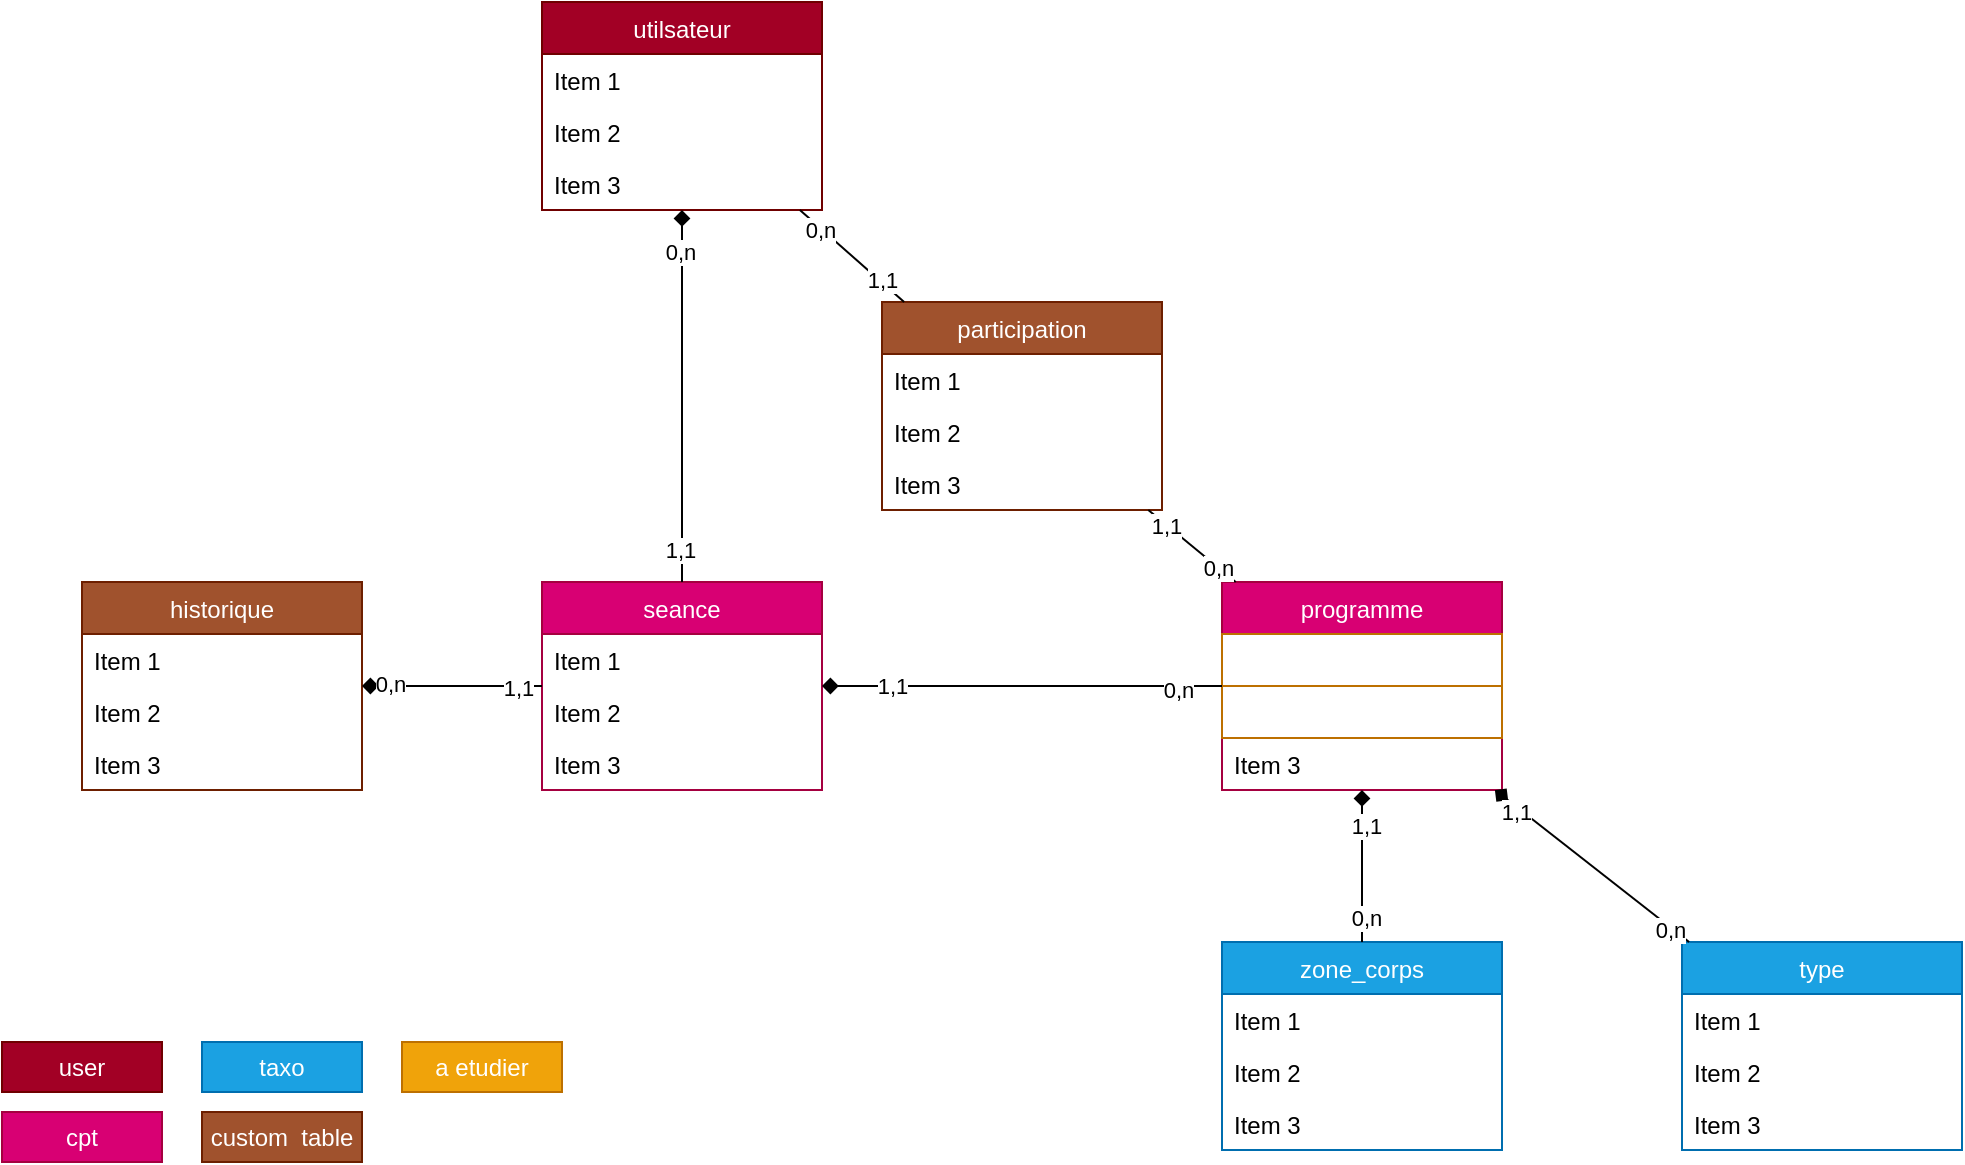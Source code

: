 <mxfile>
    <diagram id="Bfr-ILWsBlbZHcRtjHFg" name="Page-1">
        <mxGraphModel dx="1118" dy="1959" grid="1" gridSize="10" guides="1" tooltips="1" connect="1" arrows="1" fold="1" page="1" pageScale="1" pageWidth="827" pageHeight="1169" math="0" shadow="0">
            <root>
                <mxCell id="0"/>
                <mxCell id="1" parent="0"/>
                <mxCell id="139" value="utilsateur" style="swimlane;fontStyle=0;childLayout=stackLayout;horizontal=1;startSize=26;horizontalStack=0;resizeParent=1;resizeParentMax=0;resizeLast=0;collapsible=1;marginBottom=0;strokeColor=#6F0000;fontColor=#ffffff;fillColor=#a20025;" parent="1" vertex="1">
                    <mxGeometry x="420" y="-30" width="140" height="104" as="geometry"/>
                </mxCell>
                <mxCell id="140" value="Item 1" style="text;strokeColor=none;fillColor=none;align=left;verticalAlign=top;spacingLeft=4;spacingRight=4;overflow=hidden;rotatable=0;points=[[0,0.5],[1,0.5]];portConstraint=eastwest;" parent="139" vertex="1">
                    <mxGeometry y="26" width="140" height="26" as="geometry"/>
                </mxCell>
                <mxCell id="141" value="Item 2" style="text;strokeColor=none;fillColor=none;align=left;verticalAlign=top;spacingLeft=4;spacingRight=4;overflow=hidden;rotatable=0;points=[[0,0.5],[1,0.5]];portConstraint=eastwest;" parent="139" vertex="1">
                    <mxGeometry y="52" width="140" height="26" as="geometry"/>
                </mxCell>
                <mxCell id="142" value="Item 3" style="text;strokeColor=none;fillColor=none;align=left;verticalAlign=top;spacingLeft=4;spacingRight=4;overflow=hidden;rotatable=0;points=[[0,0.5],[1,0.5]];portConstraint=eastwest;" parent="139" vertex="1">
                    <mxGeometry y="78" width="140" height="26" as="geometry"/>
                </mxCell>
                <mxCell id="143" value="programme" style="swimlane;fontStyle=0;childLayout=stackLayout;horizontal=1;startSize=26;horizontalStack=0;resizeParent=1;resizeParentMax=0;resizeLast=0;collapsible=1;marginBottom=0;strokeColor=#A50040;fontColor=#ffffff;fillColor=#d80073;" parent="1" vertex="1">
                    <mxGeometry x="760" y="260" width="140" height="104" as="geometry"/>
                </mxCell>
                <mxCell id="144" value="best_user_id" style="text;strokeColor=#BD7000;align=left;verticalAlign=top;spacingLeft=4;spacingRight=4;overflow=hidden;rotatable=0;points=[[0,0.5],[1,0.5]];portConstraint=eastwest;fontColor=#ffffff;" parent="143" vertex="1">
                    <mxGeometry y="26" width="140" height="26" as="geometry"/>
                </mxCell>
                <mxCell id="145" value="best_user_time" style="text;strokeColor=#BD7000;align=left;verticalAlign=top;spacingLeft=4;spacingRight=4;overflow=hidden;rotatable=0;points=[[0,0.5],[1,0.5]];portConstraint=eastwest;fontColor=#ffffff;" parent="143" vertex="1">
                    <mxGeometry y="52" width="140" height="26" as="geometry"/>
                </mxCell>
                <mxCell id="146" value="Item 3" style="text;strokeColor=none;fillColor=none;align=left;verticalAlign=top;spacingLeft=4;spacingRight=4;overflow=hidden;rotatable=0;points=[[0,0.5],[1,0.5]];portConstraint=eastwest;" parent="143" vertex="1">
                    <mxGeometry y="78" width="140" height="26" as="geometry"/>
                </mxCell>
                <mxCell id="147" value="zone_corps" style="swimlane;fontStyle=0;childLayout=stackLayout;horizontal=1;startSize=26;horizontalStack=0;resizeParent=1;resizeParentMax=0;resizeLast=0;collapsible=1;marginBottom=0;strokeColor=#006EAF;fontColor=#ffffff;fillColor=#1ba1e2;" parent="1" vertex="1">
                    <mxGeometry x="760" y="440" width="140" height="104" as="geometry"/>
                </mxCell>
                <mxCell id="148" value="Item 1" style="text;strokeColor=none;fillColor=none;align=left;verticalAlign=top;spacingLeft=4;spacingRight=4;overflow=hidden;rotatable=0;points=[[0,0.5],[1,0.5]];portConstraint=eastwest;" parent="147" vertex="1">
                    <mxGeometry y="26" width="140" height="26" as="geometry"/>
                </mxCell>
                <mxCell id="149" value="Item 2" style="text;strokeColor=none;fillColor=none;align=left;verticalAlign=top;spacingLeft=4;spacingRight=4;overflow=hidden;rotatable=0;points=[[0,0.5],[1,0.5]];portConstraint=eastwest;" parent="147" vertex="1">
                    <mxGeometry y="52" width="140" height="26" as="geometry"/>
                </mxCell>
                <mxCell id="150" value="Item 3" style="text;strokeColor=none;fillColor=none;align=left;verticalAlign=top;spacingLeft=4;spacingRight=4;overflow=hidden;rotatable=0;points=[[0,0.5],[1,0.5]];portConstraint=eastwest;" parent="147" vertex="1">
                    <mxGeometry y="78" width="140" height="26" as="geometry"/>
                </mxCell>
                <mxCell id="151" value="type" style="swimlane;fontStyle=0;childLayout=stackLayout;horizontal=1;startSize=26;horizontalStack=0;resizeParent=1;resizeParentMax=0;resizeLast=0;collapsible=1;marginBottom=0;strokeColor=#006EAF;fontColor=#ffffff;fillColor=#1ba1e2;" parent="1" vertex="1">
                    <mxGeometry x="990" y="440" width="140" height="104" as="geometry"/>
                </mxCell>
                <mxCell id="152" value="Item 1" style="text;strokeColor=none;fillColor=none;align=left;verticalAlign=top;spacingLeft=4;spacingRight=4;overflow=hidden;rotatable=0;points=[[0,0.5],[1,0.5]];portConstraint=eastwest;" parent="151" vertex="1">
                    <mxGeometry y="26" width="140" height="26" as="geometry"/>
                </mxCell>
                <mxCell id="153" value="Item 2" style="text;strokeColor=none;fillColor=none;align=left;verticalAlign=top;spacingLeft=4;spacingRight=4;overflow=hidden;rotatable=0;points=[[0,0.5],[1,0.5]];portConstraint=eastwest;" parent="151" vertex="1">
                    <mxGeometry y="52" width="140" height="26" as="geometry"/>
                </mxCell>
                <mxCell id="154" value="Item 3" style="text;strokeColor=none;fillColor=none;align=left;verticalAlign=top;spacingLeft=4;spacingRight=4;overflow=hidden;rotatable=0;points=[[0,0.5],[1,0.5]];portConstraint=eastwest;" parent="151" vertex="1">
                    <mxGeometry y="78" width="140" height="26" as="geometry"/>
                </mxCell>
                <mxCell id="163" value="seance" style="swimlane;fontStyle=0;childLayout=stackLayout;horizontal=1;startSize=26;horizontalStack=0;resizeParent=1;resizeParentMax=0;resizeLast=0;collapsible=1;marginBottom=0;strokeColor=#A50040;fontColor=#ffffff;fillColor=#d80073;" parent="1" vertex="1">
                    <mxGeometry x="420" y="260" width="140" height="104" as="geometry"/>
                </mxCell>
                <mxCell id="164" value="Item 1" style="text;strokeColor=none;fillColor=none;align=left;verticalAlign=top;spacingLeft=4;spacingRight=4;overflow=hidden;rotatable=0;points=[[0,0.5],[1,0.5]];portConstraint=eastwest;" parent="163" vertex="1">
                    <mxGeometry y="26" width="140" height="26" as="geometry"/>
                </mxCell>
                <mxCell id="165" value="Item 2" style="text;strokeColor=none;fillColor=none;align=left;verticalAlign=top;spacingLeft=4;spacingRight=4;overflow=hidden;rotatable=0;points=[[0,0.5],[1,0.5]];portConstraint=eastwest;" parent="163" vertex="1">
                    <mxGeometry y="52" width="140" height="26" as="geometry"/>
                </mxCell>
                <mxCell id="166" value="Item 3" style="text;strokeColor=none;fillColor=none;align=left;verticalAlign=top;spacingLeft=4;spacingRight=4;overflow=hidden;rotatable=0;points=[[0,0.5],[1,0.5]];portConstraint=eastwest;" parent="163" vertex="1">
                    <mxGeometry y="78" width="140" height="26" as="geometry"/>
                </mxCell>
                <mxCell id="171" value="historique" style="swimlane;fontStyle=0;childLayout=stackLayout;horizontal=1;startSize=26;horizontalStack=0;resizeParent=1;resizeParentMax=0;resizeLast=0;collapsible=1;marginBottom=0;strokeColor=#6D1F00;fontColor=#ffffff;fillColor=#a0522d;" parent="1" vertex="1">
                    <mxGeometry x="190" y="260" width="140" height="104" as="geometry"/>
                </mxCell>
                <mxCell id="172" value="Item 1" style="text;strokeColor=none;fillColor=none;align=left;verticalAlign=top;spacingLeft=4;spacingRight=4;overflow=hidden;rotatable=0;points=[[0,0.5],[1,0.5]];portConstraint=eastwest;" parent="171" vertex="1">
                    <mxGeometry y="26" width="140" height="26" as="geometry"/>
                </mxCell>
                <mxCell id="173" value="Item 2" style="text;strokeColor=none;fillColor=none;align=left;verticalAlign=top;spacingLeft=4;spacingRight=4;overflow=hidden;rotatable=0;points=[[0,0.5],[1,0.5]];portConstraint=eastwest;" parent="171" vertex="1">
                    <mxGeometry y="52" width="140" height="26" as="geometry"/>
                </mxCell>
                <mxCell id="174" value="Item 3" style="text;strokeColor=none;fillColor=none;align=left;verticalAlign=top;spacingLeft=4;spacingRight=4;overflow=hidden;rotatable=0;points=[[0,0.5],[1,0.5]];portConstraint=eastwest;" parent="171" vertex="1">
                    <mxGeometry y="78" width="140" height="26" as="geometry"/>
                </mxCell>
                <mxCell id="182" value="" style="edgeStyle=elbowEdgeStyle;elbow=horizontal;endArrow=none;html=1;endFill=0;startArrow=diamond;startFill=1;" parent="1" source="171" target="163" edge="1">
                    <mxGeometry width="50" height="50" relative="1" as="geometry">
                        <mxPoint x="390" y="280" as="sourcePoint"/>
                        <mxPoint x="440" y="230" as="targetPoint"/>
                    </mxGeometry>
                </mxCell>
                <mxCell id="210" value="0,n" style="edgeLabel;html=1;align=center;verticalAlign=middle;resizable=0;points=[];" parent="182" vertex="1" connectable="0">
                    <mxGeometry x="-0.692" y="1" relative="1" as="geometry">
                        <mxPoint as="offset"/>
                    </mxGeometry>
                </mxCell>
                <mxCell id="211" value="1,1" style="edgeLabel;html=1;align=center;verticalAlign=middle;resizable=0;points=[];" parent="182" vertex="1" connectable="0">
                    <mxGeometry x="0.723" y="-1" relative="1" as="geometry">
                        <mxPoint as="offset"/>
                    </mxGeometry>
                </mxCell>
                <mxCell id="191" value="" style="endArrow=none;html=1;startArrow=diamond;startFill=1;" parent="1" source="139" target="163" edge="1">
                    <mxGeometry width="50" height="50" relative="1" as="geometry">
                        <mxPoint x="544.828" y="84" as="sourcePoint"/>
                        <mxPoint x="705.172" y="270" as="targetPoint"/>
                    </mxGeometry>
                </mxCell>
                <mxCell id="206" value="1,1" style="edgeLabel;html=1;align=center;verticalAlign=middle;resizable=0;points=[];" parent="191" vertex="1" connectable="0">
                    <mxGeometry x="0.828" y="-1" relative="1" as="geometry">
                        <mxPoint as="offset"/>
                    </mxGeometry>
                </mxCell>
                <mxCell id="207" value="0,n" style="edgeLabel;html=1;align=center;verticalAlign=middle;resizable=0;points=[];" parent="191" vertex="1" connectable="0">
                    <mxGeometry x="-0.774" y="-1" relative="1" as="geometry">
                        <mxPoint as="offset"/>
                    </mxGeometry>
                </mxCell>
                <mxCell id="193" value="" style="endArrow=none;html=1;startArrow=diamond;startFill=1;" parent="1" source="163" target="143" edge="1">
                    <mxGeometry width="50" height="50" relative="1" as="geometry">
                        <mxPoint x="564.828" y="104" as="sourcePoint"/>
                        <mxPoint x="725.172" y="290" as="targetPoint"/>
                    </mxGeometry>
                </mxCell>
                <mxCell id="212" value="1,1" style="edgeLabel;html=1;align=center;verticalAlign=middle;resizable=0;points=[];" parent="193" vertex="1" connectable="0">
                    <mxGeometry x="-0.654" relative="1" as="geometry">
                        <mxPoint as="offset"/>
                    </mxGeometry>
                </mxCell>
                <mxCell id="213" value="0,n" style="edgeLabel;html=1;align=center;verticalAlign=middle;resizable=0;points=[];" parent="193" vertex="1" connectable="0">
                    <mxGeometry x="0.782" y="-2" relative="1" as="geometry">
                        <mxPoint as="offset"/>
                    </mxGeometry>
                </mxCell>
                <mxCell id="195" value="" style="endArrow=none;html=1;startArrow=diamond;startFill=1;" parent="1" source="143" target="147" edge="1">
                    <mxGeometry width="50" height="50" relative="1" as="geometry">
                        <mxPoint x="584.828" y="124" as="sourcePoint"/>
                        <mxPoint x="745.172" y="310" as="targetPoint"/>
                    </mxGeometry>
                </mxCell>
                <mxCell id="214" value="1,1" style="edgeLabel;html=1;align=center;verticalAlign=middle;resizable=0;points=[];" parent="195" vertex="1" connectable="0">
                    <mxGeometry x="-0.526" y="2" relative="1" as="geometry">
                        <mxPoint as="offset"/>
                    </mxGeometry>
                </mxCell>
                <mxCell id="215" value="0,n" style="edgeLabel;html=1;align=center;verticalAlign=middle;resizable=0;points=[];" parent="195" vertex="1" connectable="0">
                    <mxGeometry x="0.684" y="2" relative="1" as="geometry">
                        <mxPoint as="offset"/>
                    </mxGeometry>
                </mxCell>
                <mxCell id="196" value="" style="endArrow=none;html=1;startArrow=diamond;startFill=1;" parent="1" source="143" target="151" edge="1">
                    <mxGeometry width="50" height="50" relative="1" as="geometry">
                        <mxPoint x="755.172" y="320" as="sourcePoint"/>
                        <mxPoint x="594.828" y="134" as="targetPoint"/>
                    </mxGeometry>
                </mxCell>
                <mxCell id="217" value="1,1" style="edgeLabel;html=1;align=center;verticalAlign=middle;resizable=0;points=[];" parent="196" vertex="1" connectable="0">
                    <mxGeometry x="-0.757" y="-2" relative="1" as="geometry">
                        <mxPoint as="offset"/>
                    </mxGeometry>
                </mxCell>
                <mxCell id="219" value="0,n" style="edgeLabel;html=1;align=center;verticalAlign=middle;resizable=0;points=[];" parent="196" vertex="1" connectable="0">
                    <mxGeometry x="0.814" y="-1" relative="1" as="geometry">
                        <mxPoint as="offset"/>
                    </mxGeometry>
                </mxCell>
                <mxCell id="224" value="cpt" style="rounded=0;whiteSpace=wrap;html=1;fillColor=#d80073;strokeColor=#A50040;fontColor=#ffffff;" parent="1" vertex="1">
                    <mxGeometry x="150" y="525" width="80" height="25" as="geometry"/>
                </mxCell>
                <mxCell id="225" value="user" style="rounded=0;whiteSpace=wrap;html=1;fillColor=#a20025;strokeColor=#6F0000;fontColor=#ffffff;" parent="1" vertex="1">
                    <mxGeometry x="150" y="490" width="80" height="25" as="geometry"/>
                </mxCell>
                <mxCell id="226" value="taxo" style="rounded=0;whiteSpace=wrap;html=1;fillColor=#1ba1e2;strokeColor=#006EAF;fontColor=#ffffff;" parent="1" vertex="1">
                    <mxGeometry x="250" y="490" width="80" height="25" as="geometry"/>
                </mxCell>
                <mxCell id="227" value="custom&amp;nbsp; table" style="rounded=0;whiteSpace=wrap;html=1;fillColor=#a0522d;strokeColor=#6D1F00;fontColor=#ffffff;" parent="1" vertex="1">
                    <mxGeometry x="250" y="525" width="80" height="25" as="geometry"/>
                </mxCell>
                <mxCell id="228" value="a etudier" style="rounded=0;whiteSpace=wrap;html=1;fillColor=#f0a30a;strokeColor=#BD7000;fontColor=#ffffff;" parent="1" vertex="1">
                    <mxGeometry x="350" y="490" width="80" height="25" as="geometry"/>
                </mxCell>
                <mxCell id="239" value="participation" style="swimlane;fontStyle=0;childLayout=stackLayout;horizontal=1;startSize=26;horizontalStack=0;resizeParent=1;resizeParentMax=0;resizeLast=0;collapsible=1;marginBottom=0;strokeColor=#6D1F00;fontColor=#ffffff;fillColor=#a0522d;" parent="1" vertex="1">
                    <mxGeometry x="590" y="120" width="140" height="104" as="geometry"/>
                </mxCell>
                <mxCell id="240" value="Item 1" style="text;strokeColor=none;fillColor=none;align=left;verticalAlign=top;spacingLeft=4;spacingRight=4;overflow=hidden;rotatable=0;points=[[0,0.5],[1,0.5]];portConstraint=eastwest;" parent="239" vertex="1">
                    <mxGeometry y="26" width="140" height="26" as="geometry"/>
                </mxCell>
                <mxCell id="241" value="Item 2" style="text;strokeColor=none;fillColor=none;align=left;verticalAlign=top;spacingLeft=4;spacingRight=4;overflow=hidden;rotatable=0;points=[[0,0.5],[1,0.5]];portConstraint=eastwest;" parent="239" vertex="1">
                    <mxGeometry y="52" width="140" height="26" as="geometry"/>
                </mxCell>
                <mxCell id="242" value="Item 3" style="text;strokeColor=none;fillColor=none;align=left;verticalAlign=top;spacingLeft=4;spacingRight=4;overflow=hidden;rotatable=0;points=[[0,0.5],[1,0.5]];portConstraint=eastwest;" parent="239" vertex="1">
                    <mxGeometry y="78" width="140" height="26" as="geometry"/>
                </mxCell>
                <mxCell id="243" value="" style="endArrow=none;html=1;" parent="1" source="139" target="239" edge="1">
                    <mxGeometry width="50" height="50" relative="1" as="geometry">
                        <mxPoint x="640" y="280" as="sourcePoint"/>
                        <mxPoint x="690" y="230" as="targetPoint"/>
                    </mxGeometry>
                </mxCell>
                <mxCell id="245" value="0,n" style="edgeLabel;html=1;align=center;verticalAlign=middle;resizable=0;points=[];" parent="243" vertex="1" connectable="0">
                    <mxGeometry x="-0.617" y="-1" relative="1" as="geometry">
                        <mxPoint as="offset"/>
                    </mxGeometry>
                </mxCell>
                <mxCell id="246" value="1,1" style="edgeLabel;html=1;align=center;verticalAlign=middle;resizable=0;points=[];" parent="243" vertex="1" connectable="0">
                    <mxGeometry x="0.542" y="1" relative="1" as="geometry">
                        <mxPoint as="offset"/>
                    </mxGeometry>
                </mxCell>
                <mxCell id="244" value="" style="endArrow=none;html=1;" parent="1" source="143" target="239" edge="1">
                    <mxGeometry width="50" height="50" relative="1" as="geometry">
                        <mxPoint x="640" y="280" as="sourcePoint"/>
                        <mxPoint x="690" y="230" as="targetPoint"/>
                    </mxGeometry>
                </mxCell>
                <mxCell id="247" value="1,1" style="edgeLabel;html=1;align=center;verticalAlign=middle;resizable=0;points=[];" parent="244" vertex="1" connectable="0">
                    <mxGeometry x="0.589" relative="1" as="geometry">
                        <mxPoint as="offset"/>
                    </mxGeometry>
                </mxCell>
                <mxCell id="248" value="0,n" style="edgeLabel;html=1;align=center;verticalAlign=middle;resizable=0;points=[];" parent="244" vertex="1" connectable="0">
                    <mxGeometry x="-0.601" relative="1" as="geometry">
                        <mxPoint as="offset"/>
                    </mxGeometry>
                </mxCell>
            </root>
        </mxGraphModel>
    </diagram>
</mxfile>